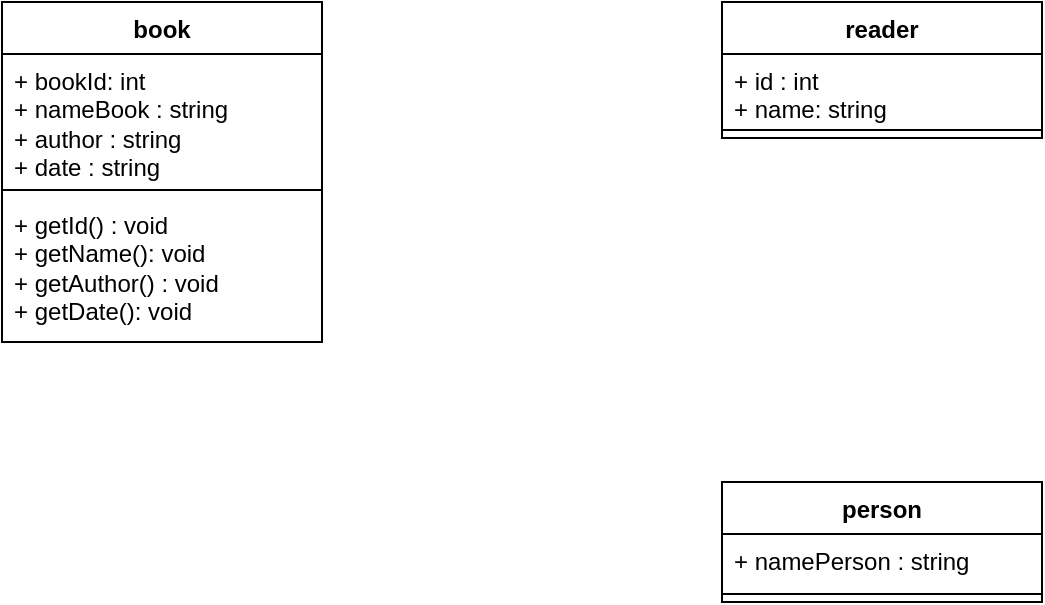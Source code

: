 <mxfile version="28.2.8">
  <diagram name="Page-1" id="RoJgLtPh-xNE0NYRmpQc">
    <mxGraphModel dx="815" dy="481" grid="1" gridSize="10" guides="1" tooltips="1" connect="1" arrows="1" fold="1" page="0" pageScale="1" pageWidth="850" pageHeight="1100" math="0" shadow="0">
      <root>
        <mxCell id="0" />
        <mxCell id="1" parent="0" />
        <mxCell id="Vj2E6NIQ8B4RuHJrtx0d-1" value="book" style="swimlane;fontStyle=1;align=center;verticalAlign=top;childLayout=stackLayout;horizontal=1;startSize=26;horizontalStack=0;resizeParent=1;resizeParentMax=0;resizeLast=0;collapsible=1;marginBottom=0;whiteSpace=wrap;html=1;" vertex="1" parent="1">
          <mxGeometry x="40" y="320" width="160" height="170" as="geometry" />
        </mxCell>
        <mxCell id="Vj2E6NIQ8B4RuHJrtx0d-2" value="+ bookId: int&lt;div&gt;+ nameBook : string&lt;/div&gt;&lt;div&gt;+ author : string&lt;/div&gt;&lt;div&gt;+ date : string&lt;/div&gt;" style="text;strokeColor=none;fillColor=none;align=left;verticalAlign=top;spacingLeft=4;spacingRight=4;overflow=hidden;rotatable=0;points=[[0,0.5],[1,0.5]];portConstraint=eastwest;whiteSpace=wrap;html=1;" vertex="1" parent="Vj2E6NIQ8B4RuHJrtx0d-1">
          <mxGeometry y="26" width="160" height="64" as="geometry" />
        </mxCell>
        <mxCell id="Vj2E6NIQ8B4RuHJrtx0d-3" value="" style="line;strokeWidth=1;fillColor=none;align=left;verticalAlign=middle;spacingTop=-1;spacingLeft=3;spacingRight=3;rotatable=0;labelPosition=right;points=[];portConstraint=eastwest;strokeColor=inherit;" vertex="1" parent="Vj2E6NIQ8B4RuHJrtx0d-1">
          <mxGeometry y="90" width="160" height="8" as="geometry" />
        </mxCell>
        <mxCell id="Vj2E6NIQ8B4RuHJrtx0d-4" value="+ getId() : void&lt;div&gt;+ getName(): void&lt;/div&gt;&lt;div&gt;+ getAuthor() : void&lt;/div&gt;&lt;div&gt;+ getDate(): void&lt;/div&gt;" style="text;strokeColor=none;fillColor=none;align=left;verticalAlign=top;spacingLeft=4;spacingRight=4;overflow=hidden;rotatable=0;points=[[0,0.5],[1,0.5]];portConstraint=eastwest;whiteSpace=wrap;html=1;" vertex="1" parent="Vj2E6NIQ8B4RuHJrtx0d-1">
          <mxGeometry y="98" width="160" height="72" as="geometry" />
        </mxCell>
        <mxCell id="Vj2E6NIQ8B4RuHJrtx0d-5" value="person" style="swimlane;fontStyle=1;align=center;verticalAlign=top;childLayout=stackLayout;horizontal=1;startSize=26;horizontalStack=0;resizeParent=1;resizeParentMax=0;resizeLast=0;collapsible=1;marginBottom=0;whiteSpace=wrap;html=1;" vertex="1" parent="1">
          <mxGeometry x="400" y="560" width="160" height="60" as="geometry" />
        </mxCell>
        <mxCell id="Vj2E6NIQ8B4RuHJrtx0d-6" value="+ namePerson : string" style="text;strokeColor=none;fillColor=none;align=left;verticalAlign=top;spacingLeft=4;spacingRight=4;overflow=hidden;rotatable=0;points=[[0,0.5],[1,0.5]];portConstraint=eastwest;whiteSpace=wrap;html=1;" vertex="1" parent="Vj2E6NIQ8B4RuHJrtx0d-5">
          <mxGeometry y="26" width="160" height="26" as="geometry" />
        </mxCell>
        <mxCell id="Vj2E6NIQ8B4RuHJrtx0d-7" value="" style="line;strokeWidth=1;fillColor=none;align=left;verticalAlign=middle;spacingTop=-1;spacingLeft=3;spacingRight=3;rotatable=0;labelPosition=right;points=[];portConstraint=eastwest;strokeColor=inherit;" vertex="1" parent="Vj2E6NIQ8B4RuHJrtx0d-5">
          <mxGeometry y="52" width="160" height="8" as="geometry" />
        </mxCell>
        <mxCell id="Vj2E6NIQ8B4RuHJrtx0d-9" value="reader" style="swimlane;fontStyle=1;align=center;verticalAlign=top;childLayout=stackLayout;horizontal=1;startSize=26;horizontalStack=0;resizeParent=1;resizeParentMax=0;resizeLast=0;collapsible=1;marginBottom=0;whiteSpace=wrap;html=1;" vertex="1" parent="1">
          <mxGeometry x="400" y="320" width="160" height="68" as="geometry" />
        </mxCell>
        <mxCell id="Vj2E6NIQ8B4RuHJrtx0d-10" value="+ id : int&lt;div&gt;+ name: string&lt;/div&gt;" style="text;strokeColor=none;fillColor=none;align=left;verticalAlign=top;spacingLeft=4;spacingRight=4;overflow=hidden;rotatable=0;points=[[0,0.5],[1,0.5]];portConstraint=eastwest;whiteSpace=wrap;html=1;" vertex="1" parent="Vj2E6NIQ8B4RuHJrtx0d-9">
          <mxGeometry y="26" width="160" height="34" as="geometry" />
        </mxCell>
        <mxCell id="Vj2E6NIQ8B4RuHJrtx0d-11" value="" style="line;strokeWidth=1;fillColor=none;align=left;verticalAlign=middle;spacingTop=-1;spacingLeft=3;spacingRight=3;rotatable=0;labelPosition=right;points=[];portConstraint=eastwest;strokeColor=inherit;" vertex="1" parent="Vj2E6NIQ8B4RuHJrtx0d-9">
          <mxGeometry y="60" width="160" height="8" as="geometry" />
        </mxCell>
      </root>
    </mxGraphModel>
  </diagram>
</mxfile>
